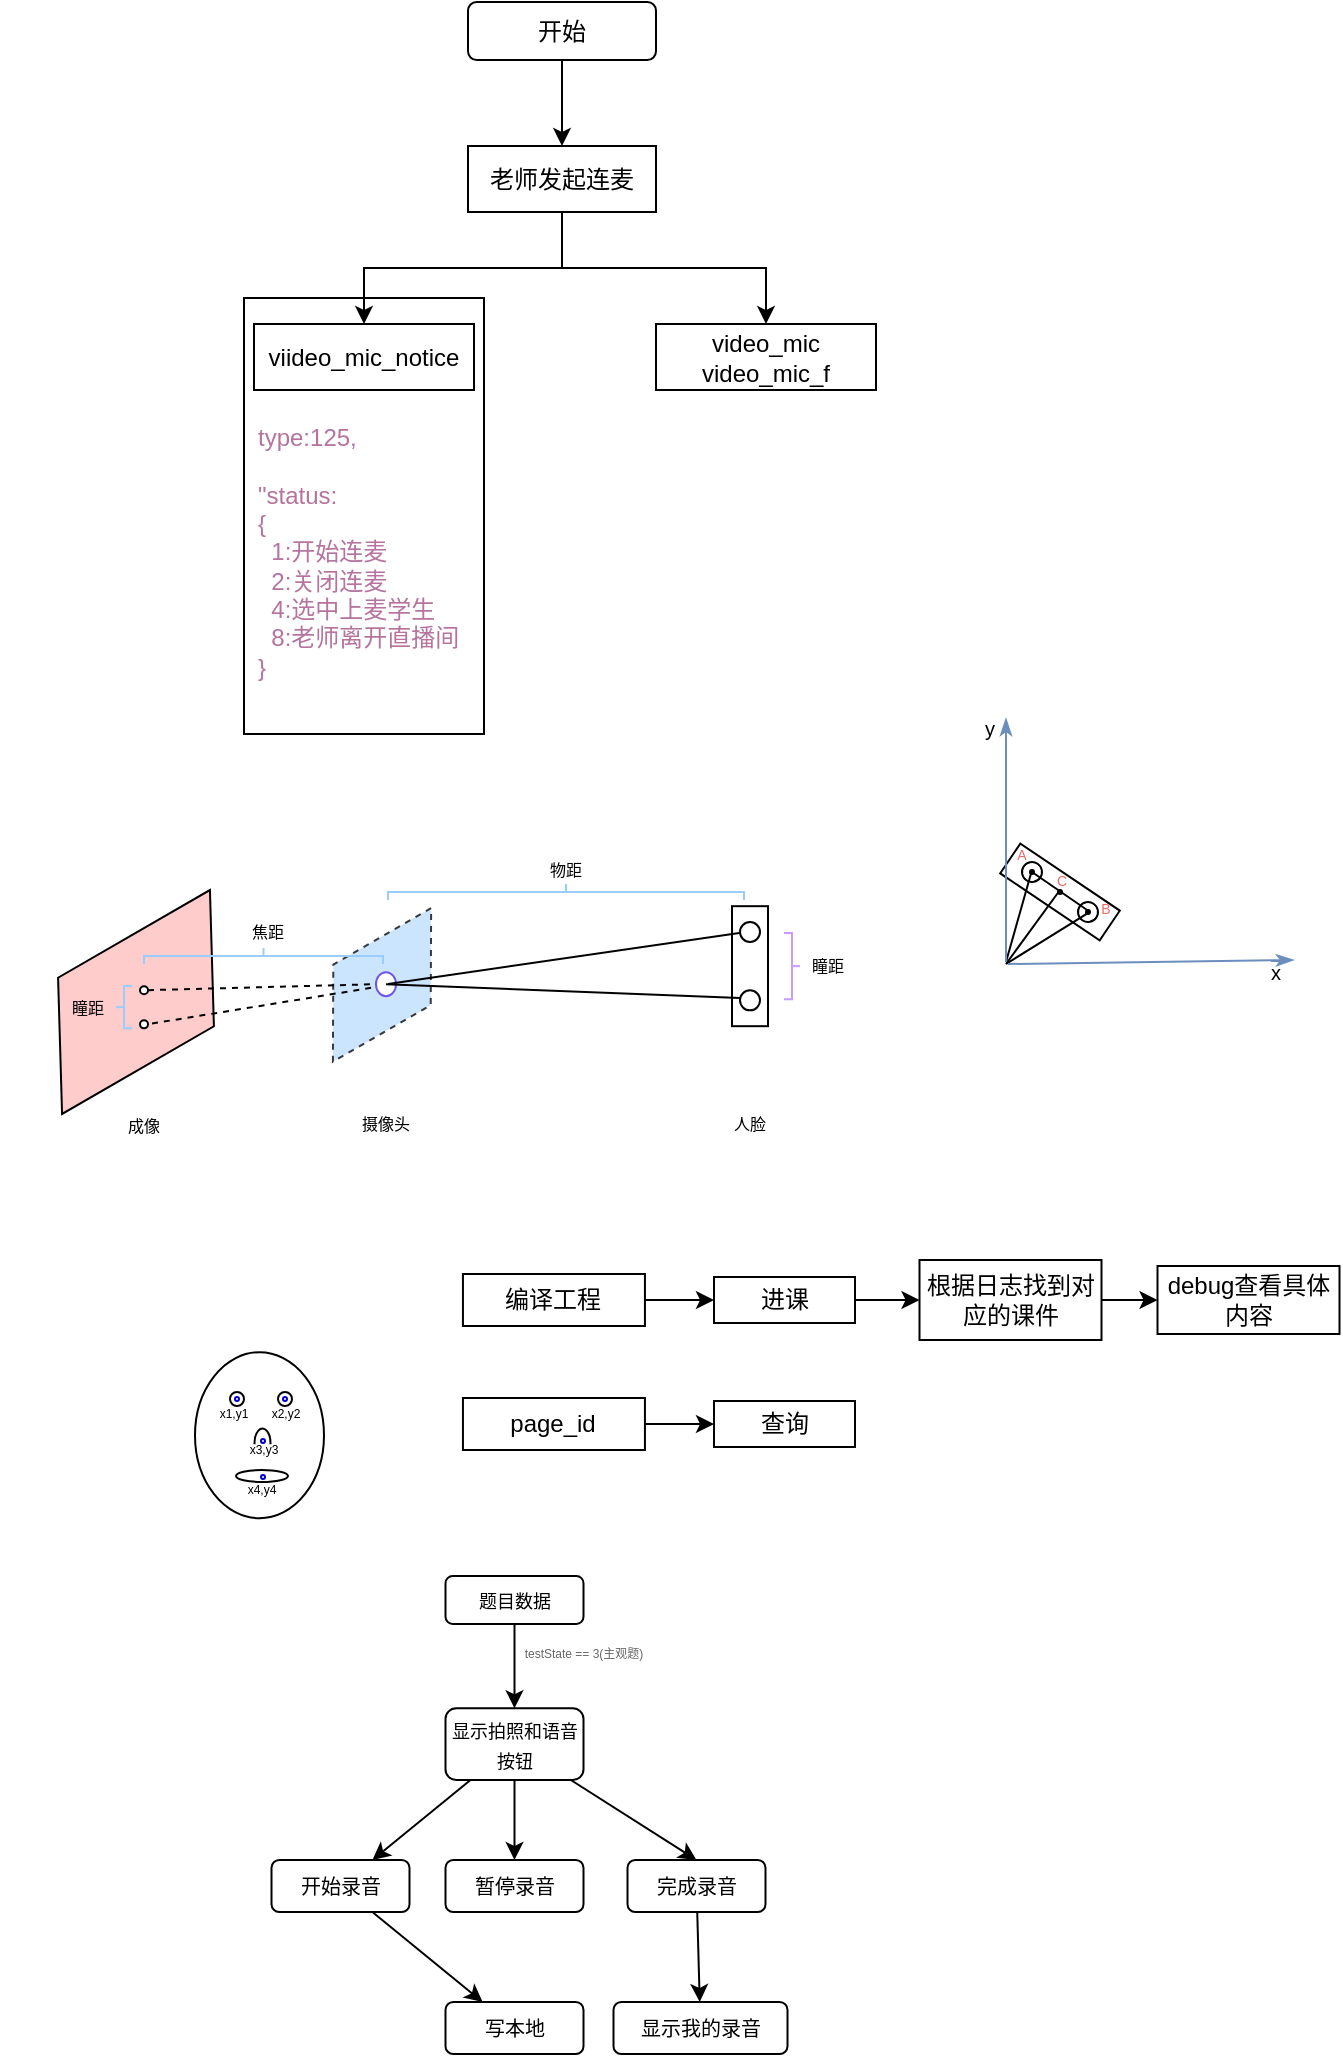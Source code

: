 <mxfile version="24.0.1" type="github">
  <diagram id="rG2bPAzRM2uypR8tDuPK" name="第 1 页">
    <mxGraphModel dx="710" dy="449" grid="0" gridSize="10" guides="1" tooltips="1" connect="1" arrows="1" fold="1" page="1" pageScale="1" pageWidth="827" pageHeight="1169" math="0" shadow="0">
      <root>
        <mxCell id="0" />
        <mxCell id="1" parent="0" />
        <mxCell id="AOaNKjkjyzzFQx9d7E9n-30" value="" style="rounded=0;whiteSpace=wrap;html=1;" parent="1" vertex="1">
          <mxGeometry x="464" y="511.09" width="18" height="60" as="geometry" />
        </mxCell>
        <mxCell id="QwRjlPLp69RYTndlWx4V-12" value="" style="rounded=0;whiteSpace=wrap;html=1;labelBackgroundColor=#FFFFFF;" parent="1" vertex="1">
          <mxGeometry x="220" y="207" width="120" height="218" as="geometry" />
        </mxCell>
        <mxCell id="QwRjlPLp69RYTndlWx4V-9" value="" style="edgeStyle=orthogonalEdgeStyle;rounded=0;orthogonalLoop=1;jettySize=auto;html=1;" parent="1" source="QwRjlPLp69RYTndlWx4V-2" target="QwRjlPLp69RYTndlWx4V-3" edge="1">
          <mxGeometry relative="1" as="geometry" />
        </mxCell>
        <mxCell id="QwRjlPLp69RYTndlWx4V-2" value="开始" style="rounded=1;whiteSpace=wrap;html=1;" parent="1" vertex="1">
          <mxGeometry x="332" y="59" width="94" height="29" as="geometry" />
        </mxCell>
        <mxCell id="QwRjlPLp69RYTndlWx4V-10" style="edgeStyle=orthogonalEdgeStyle;rounded=0;orthogonalLoop=1;jettySize=auto;html=1;" parent="1" source="QwRjlPLp69RYTndlWx4V-3" target="QwRjlPLp69RYTndlWx4V-7" edge="1">
          <mxGeometry relative="1" as="geometry" />
        </mxCell>
        <mxCell id="QwRjlPLp69RYTndlWx4V-11" style="edgeStyle=orthogonalEdgeStyle;rounded=0;orthogonalLoop=1;jettySize=auto;html=1;" parent="1" source="QwRjlPLp69RYTndlWx4V-3" target="QwRjlPLp69RYTndlWx4V-8" edge="1">
          <mxGeometry relative="1" as="geometry" />
        </mxCell>
        <mxCell id="QwRjlPLp69RYTndlWx4V-3" value="老师发起连麦" style="rounded=0;whiteSpace=wrap;html=1;" parent="1" vertex="1">
          <mxGeometry x="332" y="131" width="94" height="33" as="geometry" />
        </mxCell>
        <mxCell id="QwRjlPLp69RYTndlWx4V-7" value="viideo_mic_notice" style="rounded=0;whiteSpace=wrap;html=1;" parent="1" vertex="1">
          <mxGeometry x="225" y="220" width="110" height="33" as="geometry" />
        </mxCell>
        <mxCell id="QwRjlPLp69RYTndlWx4V-8" value="video_mic&lt;br&gt;video_mic_f" style="rounded=0;whiteSpace=wrap;html=1;" parent="1" vertex="1">
          <mxGeometry x="426" y="220" width="110" height="33" as="geometry" />
        </mxCell>
        <mxCell id="QwRjlPLp69RYTndlWx4V-14" value="&lt;div&gt;&lt;font color=&quot;#b5739d&quot;&gt;type:125,&amp;nbsp;&lt;/font&gt;&lt;/div&gt;&lt;div&gt;&lt;font color=&quot;#b5739d&quot;&gt;&amp;nbsp;&lt;/font&gt;&lt;/div&gt;&lt;div&gt;&lt;font color=&quot;#b5739d&quot;&gt;&quot;status:&lt;/font&gt;&lt;/div&gt;&lt;div&gt;&lt;font color=&quot;#b5739d&quot;&gt;{&lt;/font&gt;&lt;/div&gt;&lt;div&gt;&lt;font color=&quot;#b5739d&quot;&gt;&amp;nbsp; 1:开始连麦&lt;/font&gt;&lt;/div&gt;&lt;div&gt;&lt;font color=&quot;#b5739d&quot;&gt;&amp;nbsp; 2:关闭连麦&lt;/font&gt;&lt;/div&gt;&lt;div&gt;&lt;font color=&quot;#b5739d&quot;&gt;&amp;nbsp; 4:选中上麦学生&lt;/font&gt;&lt;/div&gt;&lt;div&gt;&lt;font color=&quot;#b5739d&quot;&gt;&amp;nbsp; 8:老师离开直播间&lt;/font&gt;&lt;/div&gt;&lt;div&gt;&lt;font color=&quot;#b5739d&quot;&gt;}&lt;/font&gt;&lt;/div&gt;" style="text;html=1;strokeColor=none;fillColor=none;align=left;verticalAlign=middle;whiteSpace=wrap;rounded=0;labelBackgroundColor=#FFFFFF;" parent="1" vertex="1">
          <mxGeometry x="225" y="257" width="107" height="154" as="geometry" />
        </mxCell>
        <mxCell id="AOaNKjkjyzzFQx9d7E9n-1" value="" style="shape=parallelogram;perimeter=parallelogramPerimeter;whiteSpace=wrap;html=1;fixedSize=1;rotation=-30;size=32.333;fillColor=#ffcccc;strokeColor=default;" parent="1" vertex="1">
          <mxGeometry x="106" y="529" width="120" height="60" as="geometry" />
        </mxCell>
        <mxCell id="AOaNKjkjyzzFQx9d7E9n-2" value="" style="shape=parallelogram;perimeter=parallelogramPerimeter;whiteSpace=wrap;html=1;fixedSize=1;rotation=-30;size=24.45;fillColor=#cce5ff;strokeColor=#36393d;dashed=1;" parent="1" vertex="1">
          <mxGeometry x="248.54" y="529.48" width="80.93" height="41.93" as="geometry" />
        </mxCell>
        <mxCell id="AOaNKjkjyzzFQx9d7E9n-11" value="" style="endArrow=none;dashed=1;html=1;rounded=0;endFill=0;startArrow=none;startFill=0;exitX=1;exitY=0;exitDx=0;exitDy=0;entryX=0;entryY=0.5;entryDx=0;entryDy=0;" parent="1" edge="1">
          <mxGeometry width="50" height="50" relative="1" as="geometry">
            <mxPoint x="174.004" y="569.766" as="sourcePoint" />
            <mxPoint x="288.59" y="551.09" as="targetPoint" />
          </mxGeometry>
        </mxCell>
        <mxCell id="AOaNKjkjyzzFQx9d7E9n-14" value="" style="ellipse;whiteSpace=wrap;html=1;strokeColor=#6f57e5;" parent="1" vertex="1">
          <mxGeometry x="286" y="544.09" width="10" height="12" as="geometry" />
        </mxCell>
        <mxCell id="AOaNKjkjyzzFQx9d7E9n-15" value="" style="rounded=0;orthogonalLoop=1;jettySize=auto;html=1;endArrow=none;endFill=0;exitX=1;exitY=0.5;exitDx=0;exitDy=0;" parent="1" edge="1">
          <mxGeometry relative="1" as="geometry">
            <mxPoint x="478" y="523" as="sourcePoint" />
            <mxPoint x="292" y="550" as="targetPoint" />
            <Array as="points" />
          </mxGeometry>
        </mxCell>
        <mxCell id="AOaNKjkjyzzFQx9d7E9n-21" value="摄像头" style="text;html=1;strokeColor=none;fillColor=none;align=center;verticalAlign=middle;whiteSpace=wrap;rounded=0;fontSize=8;" parent="1" vertex="1">
          <mxGeometry x="261" y="605" width="60" height="30" as="geometry" />
        </mxCell>
        <mxCell id="AOaNKjkjyzzFQx9d7E9n-22" value="&lt;font style=&quot;font-size: 8px;&quot;&gt;成像&lt;/font&gt;" style="text;html=1;strokeColor=none;fillColor=none;align=center;verticalAlign=middle;whiteSpace=wrap;rounded=0;" parent="1" vertex="1">
          <mxGeometry x="140" y="605" width="60" height="30" as="geometry" />
        </mxCell>
        <mxCell id="AOaNKjkjyzzFQx9d7E9n-24" value="" style="ellipse;whiteSpace=wrap;html=1;aspect=fixed;" parent="1" vertex="1">
          <mxGeometry x="468" y="519" width="10" height="10" as="geometry" />
        </mxCell>
        <mxCell id="AOaNKjkjyzzFQx9d7E9n-25" value="" style="ellipse;whiteSpace=wrap;html=1;aspect=fixed;" parent="1" vertex="1">
          <mxGeometry x="468" y="553.18" width="10" height="10" as="geometry" />
        </mxCell>
        <mxCell id="AOaNKjkjyzzFQx9d7E9n-31" value="" style="ellipse;whiteSpace=wrap;html=1;aspect=fixed;" parent="1" vertex="1">
          <mxGeometry x="168" y="568.18" width="4" height="4" as="geometry" />
        </mxCell>
        <mxCell id="AOaNKjkjyzzFQx9d7E9n-36" value="" style="endArrow=none;dashed=1;html=1;rounded=0;endFill=0;startArrow=none;startFill=0;exitX=1;exitY=0.5;exitDx=0;exitDy=0;entryX=0;entryY=0.5;entryDx=0;entryDy=0;" parent="1" source="AOaNKjkjyzzFQx9d7E9n-33" target="AOaNKjkjyzzFQx9d7E9n-14" edge="1">
          <mxGeometry width="50" height="50" relative="1" as="geometry">
            <mxPoint x="184.004" y="579.766" as="sourcePoint" />
            <mxPoint x="298.59" y="561.09" as="targetPoint" />
          </mxGeometry>
        </mxCell>
        <mxCell id="AOaNKjkjyzzFQx9d7E9n-33" value="" style="ellipse;whiteSpace=wrap;html=1;aspect=fixed;" parent="1" vertex="1">
          <mxGeometry x="168" y="551.09" width="4" height="4" as="geometry" />
        </mxCell>
        <mxCell id="AOaNKjkjyzzFQx9d7E9n-39" value="" style="strokeWidth=1;html=1;shape=mxgraph.flowchart.annotation_2;align=left;labelPosition=right;pointerEvents=1;rotation=90;fillColor=default;strokeColor=#99CCFF;" parent="1" vertex="1">
          <mxGeometry x="225.75" y="476.25" width="8" height="119.5" as="geometry" />
        </mxCell>
        <mxCell id="AOaNKjkjyzzFQx9d7E9n-37" value="" style="rounded=0;orthogonalLoop=1;jettySize=auto;html=1;endArrow=none;endFill=0;entryX=0;entryY=0.5;entryDx=0;entryDy=0;" parent="1" edge="1">
          <mxGeometry relative="1" as="geometry">
            <mxPoint x="468" y="557" as="sourcePoint" />
            <mxPoint x="291.0" y="550.09" as="targetPoint" />
            <Array as="points" />
          </mxGeometry>
        </mxCell>
        <mxCell id="AOaNKjkjyzzFQx9d7E9n-40" value="焦距" style="text;html=1;strokeColor=none;fillColor=none;align=center;verticalAlign=middle;whiteSpace=wrap;rounded=0;fontSize=8;" parent="1" vertex="1">
          <mxGeometry x="202" y="509" width="60" height="30" as="geometry" />
        </mxCell>
        <mxCell id="AOaNKjkjyzzFQx9d7E9n-41" value="" style="strokeWidth=1;html=1;shape=mxgraph.flowchart.annotation_2;align=left;labelPosition=right;pointerEvents=1;rotation=90;fillColor=default;strokeColor=#99CCFF;" parent="1" vertex="1">
          <mxGeometry x="377" y="415" width="8" height="178" as="geometry" />
        </mxCell>
        <mxCell id="AOaNKjkjyzzFQx9d7E9n-42" value="物距" style="text;html=1;strokeColor=none;fillColor=none;align=center;verticalAlign=middle;whiteSpace=wrap;rounded=0;fontSize=8;" parent="1" vertex="1">
          <mxGeometry x="351" y="478" width="60" height="30" as="geometry" />
        </mxCell>
        <mxCell id="AOaNKjkjyzzFQx9d7E9n-44" value="" style="strokeWidth=1;html=1;shape=mxgraph.flowchart.annotation_2;align=left;labelPosition=right;pointerEvents=1;rotation=-180;fillColor=default;strokeColor=#CC99FF;" parent="1" vertex="1">
          <mxGeometry x="490" y="524.5" width="8" height="33.18" as="geometry" />
        </mxCell>
        <mxCell id="AOaNKjkjyzzFQx9d7E9n-45" value="瞳距" style="text;html=1;strokeColor=none;fillColor=none;align=center;verticalAlign=middle;whiteSpace=wrap;rounded=0;fontSize=8;" parent="1" vertex="1">
          <mxGeometry x="482" y="526.09" width="60" height="30" as="geometry" />
        </mxCell>
        <mxCell id="AOaNKjkjyzzFQx9d7E9n-46" value="人脸" style="text;html=1;strokeColor=none;fillColor=none;align=center;verticalAlign=middle;whiteSpace=wrap;rounded=0;fontSize=8;" parent="1" vertex="1">
          <mxGeometry x="443" y="605" width="60" height="30" as="geometry" />
        </mxCell>
        <mxCell id="AOaNKjkjyzzFQx9d7E9n-51" value="瞳距" style="text;html=1;strokeColor=none;fillColor=none;align=center;verticalAlign=middle;whiteSpace=wrap;rounded=0;fontSize=8;" parent="1" vertex="1">
          <mxGeometry x="112" y="546.59" width="60" height="30" as="geometry" />
        </mxCell>
        <mxCell id="AOaNKjkjyzzFQx9d7E9n-50" value="" style="strokeWidth=1;html=1;shape=mxgraph.flowchart.annotation_2;align=left;labelPosition=right;pointerEvents=1;rotation=0;strokeColor=#99CCFF;" parent="1" vertex="1">
          <mxGeometry x="156" y="551" width="8" height="21.18" as="geometry" />
        </mxCell>
        <mxCell id="AOaNKjkjyzzFQx9d7E9n-55" value="" style="ellipse;whiteSpace=wrap;html=1;" parent="1" vertex="1">
          <mxGeometry x="195.5" y="734.12" width="64.5" height="83" as="geometry" />
        </mxCell>
        <mxCell id="AOaNKjkjyzzFQx9d7E9n-58" value="" style="ellipse;whiteSpace=wrap;html=1;aspect=fixed;fillColor=none;" parent="1" vertex="1">
          <mxGeometry x="213" y="754" width="7" height="7" as="geometry" />
        </mxCell>
        <mxCell id="AOaNKjkjyzzFQx9d7E9n-60" value="" style="ellipse;whiteSpace=wrap;html=1;aspect=fixed;fillColor=none;" parent="1" vertex="1">
          <mxGeometry x="237" y="754" width="7" height="7" as="geometry" />
        </mxCell>
        <mxCell id="AOaNKjkjyzzFQx9d7E9n-61" value="" style="verticalLabelPosition=bottom;verticalAlign=top;html=1;shape=mxgraph.basic.arc;startAngle=0.49;endAngle=0.011;rotation=90;" parent="1" vertex="1">
          <mxGeometry x="221.87" y="775.62" width="14.75" height="8" as="geometry" />
        </mxCell>
        <mxCell id="AOaNKjkjyzzFQx9d7E9n-63" value="" style="ellipse;whiteSpace=wrap;html=1;" parent="1" vertex="1">
          <mxGeometry x="216" y="793" width="26" height="6" as="geometry" />
        </mxCell>
        <mxCell id="AOaNKjkjyzzFQx9d7E9n-65" value="" style="ellipse;whiteSpace=wrap;html=1;aspect=fixed;fillColor=none;strokeColor=#0000CC;strokeWidth=2;" parent="1" vertex="1">
          <mxGeometry x="229" y="796" width="1" height="1" as="geometry" />
        </mxCell>
        <mxCell id="AOaNKjkjyzzFQx9d7E9n-68" value="" style="ellipse;whiteSpace=wrap;html=1;aspect=fixed;fillColor=none;strokeColor=#0000CC;strokeWidth=2;" parent="1" vertex="1">
          <mxGeometry x="229" y="778" width="1" height="1" as="geometry" />
        </mxCell>
        <mxCell id="AOaNKjkjyzzFQx9d7E9n-69" value="" style="ellipse;whiteSpace=wrap;html=1;aspect=fixed;fillColor=none;strokeColor=#0000CC;strokeWidth=2;" parent="1" vertex="1">
          <mxGeometry x="240" y="757" width="1" height="1" as="geometry" />
        </mxCell>
        <mxCell id="AOaNKjkjyzzFQx9d7E9n-70" value="" style="ellipse;whiteSpace=wrap;html=1;aspect=fixed;fillColor=none;strokeColor=#0000CC;strokeWidth=2;" parent="1" vertex="1">
          <mxGeometry x="216" y="757" width="1" height="1" as="geometry" />
        </mxCell>
        <mxCell id="AOaNKjkjyzzFQx9d7E9n-71" value="x1,y1" style="text;html=1;strokeColor=none;fillColor=none;align=center;verticalAlign=middle;whiteSpace=wrap;rounded=0;fontSize=6;" parent="1" vertex="1">
          <mxGeometry x="202" y="758" width="26" height="14" as="geometry" />
        </mxCell>
        <mxCell id="AOaNKjkjyzzFQx9d7E9n-72" value="x2,y2" style="text;html=1;strokeColor=none;fillColor=none;align=center;verticalAlign=middle;whiteSpace=wrap;rounded=0;fontSize=6;" parent="1" vertex="1">
          <mxGeometry x="227.5" y="758" width="26" height="14" as="geometry" />
        </mxCell>
        <mxCell id="AOaNKjkjyzzFQx9d7E9n-73" value="x3,y3" style="text;html=1;strokeColor=none;fillColor=none;align=center;verticalAlign=middle;whiteSpace=wrap;rounded=0;fontSize=6;" parent="1" vertex="1">
          <mxGeometry x="217" y="776.12" width="26" height="14" as="geometry" />
        </mxCell>
        <mxCell id="AOaNKjkjyzzFQx9d7E9n-74" value="x4,y4" style="text;html=1;strokeColor=none;fillColor=none;align=center;verticalAlign=middle;whiteSpace=wrap;rounded=0;fontSize=6;" parent="1" vertex="1">
          <mxGeometry x="216" y="796.12" width="26" height="14" as="geometry" />
        </mxCell>
        <mxCell id="UOp2ALvOVjHaHHQ98OeW-10" style="edgeStyle=orthogonalEdgeStyle;rounded=0;orthogonalLoop=1;jettySize=auto;html=1;" parent="1" source="UOp2ALvOVjHaHHQ98OeW-1" target="UOp2ALvOVjHaHHQ98OeW-2" edge="1">
          <mxGeometry relative="1" as="geometry" />
        </mxCell>
        <mxCell id="UOp2ALvOVjHaHHQ98OeW-1" value="&lt;font style=&quot;font-size: 9px;&quot;&gt;题目数据&lt;/font&gt;" style="rounded=1;whiteSpace=wrap;html=1;" parent="1" vertex="1">
          <mxGeometry x="320.75" y="846" width="69" height="24" as="geometry" />
        </mxCell>
        <mxCell id="UOp2ALvOVjHaHHQ98OeW-11" style="rounded=0;orthogonalLoop=1;jettySize=auto;html=1;" parent="1" source="UOp2ALvOVjHaHHQ98OeW-2" target="UOp2ALvOVjHaHHQ98OeW-5" edge="1">
          <mxGeometry relative="1" as="geometry" />
        </mxCell>
        <mxCell id="UOp2ALvOVjHaHHQ98OeW-2" value="&lt;font style=&quot;font-size: 9px;&quot;&gt;显示拍照和语音按钮&lt;/font&gt;" style="rounded=1;whiteSpace=wrap;html=1;" parent="1" vertex="1">
          <mxGeometry x="320.75" y="912.12" width="69" height="35.88" as="geometry" />
        </mxCell>
        <mxCell id="UOp2ALvOVjHaHHQ98OeW-3" value="&lt;font color=&quot;#666666&quot; style=&quot;font-size: 6px;&quot;&gt;testState == 3(主观题)&lt;/font&gt;" style="text;html=1;strokeColor=none;fillColor=none;align=center;verticalAlign=middle;whiteSpace=wrap;rounded=0;" parent="1" vertex="1">
          <mxGeometry x="342.75" y="868.12" width="94" height="30" as="geometry" />
        </mxCell>
        <mxCell id="UOp2ALvOVjHaHHQ98OeW-8" style="rounded=0;orthogonalLoop=1;jettySize=auto;html=1;" parent="1" source="UOp2ALvOVjHaHHQ98OeW-4" target="UOp2ALvOVjHaHHQ98OeW-7" edge="1">
          <mxGeometry relative="1" as="geometry" />
        </mxCell>
        <mxCell id="UOp2ALvOVjHaHHQ98OeW-4" value="&lt;font size=&quot;1&quot;&gt;开始录音&lt;/font&gt;" style="rounded=1;whiteSpace=wrap;html=1;" parent="1" vertex="1">
          <mxGeometry x="233.75" y="988" width="69" height="26" as="geometry" />
        </mxCell>
        <mxCell id="UOp2ALvOVjHaHHQ98OeW-5" value="&lt;font size=&quot;1&quot;&gt;暂停录音&lt;/font&gt;" style="rounded=1;whiteSpace=wrap;html=1;" parent="1" vertex="1">
          <mxGeometry x="320.75" y="988" width="69" height="26" as="geometry" />
        </mxCell>
        <mxCell id="UOp2ALvOVjHaHHQ98OeW-17" style="rounded=0;orthogonalLoop=1;jettySize=auto;html=1;" parent="1" source="UOp2ALvOVjHaHHQ98OeW-6" target="UOp2ALvOVjHaHHQ98OeW-16" edge="1">
          <mxGeometry relative="1" as="geometry" />
        </mxCell>
        <mxCell id="UOp2ALvOVjHaHHQ98OeW-6" value="&lt;font size=&quot;1&quot;&gt;完成录音&lt;/font&gt;" style="rounded=1;whiteSpace=wrap;html=1;" parent="1" vertex="1">
          <mxGeometry x="411.75" y="988" width="69" height="26" as="geometry" />
        </mxCell>
        <mxCell id="UOp2ALvOVjHaHHQ98OeW-7" value="&lt;font size=&quot;1&quot;&gt;写本地&lt;/font&gt;" style="rounded=1;whiteSpace=wrap;html=1;" parent="1" vertex="1">
          <mxGeometry x="320.75" y="1059" width="69" height="26" as="geometry" />
        </mxCell>
        <mxCell id="UOp2ALvOVjHaHHQ98OeW-13" value="" style="endArrow=classic;html=1;rounded=0;" parent="1" source="UOp2ALvOVjHaHHQ98OeW-2" target="UOp2ALvOVjHaHHQ98OeW-4" edge="1">
          <mxGeometry width="50" height="50" relative="1" as="geometry">
            <mxPoint x="253.75" y="958" as="sourcePoint" />
            <mxPoint x="303.75" y="908" as="targetPoint" />
          </mxGeometry>
        </mxCell>
        <mxCell id="UOp2ALvOVjHaHHQ98OeW-14" value="" style="endArrow=classic;html=1;rounded=0;entryX=0.5;entryY=0;entryDx=0;entryDy=0;" parent="1" source="UOp2ALvOVjHaHHQ98OeW-2" target="UOp2ALvOVjHaHHQ98OeW-6" edge="1">
          <mxGeometry width="50" height="50" relative="1" as="geometry">
            <mxPoint x="403.75" y="965" as="sourcePoint" />
            <mxPoint x="453.75" y="915" as="targetPoint" />
          </mxGeometry>
        </mxCell>
        <mxCell id="UOp2ALvOVjHaHHQ98OeW-16" value="&lt;font size=&quot;1&quot;&gt;显示我的录音&lt;/font&gt;" style="rounded=1;whiteSpace=wrap;html=1;" parent="1" vertex="1">
          <mxGeometry x="404.75" y="1059" width="87" height="26" as="geometry" />
        </mxCell>
        <mxCell id="UuBfjckO5W-OTeQVETsn-4" value="" style="group;rotation=124;" parent="1" vertex="1" connectable="0">
          <mxGeometry x="619" y="474" width="40" height="60" as="geometry" />
        </mxCell>
        <mxCell id="UuBfjckO5W-OTeQVETsn-1" value="" style="rounded=0;whiteSpace=wrap;html=1;rotation=124;" parent="UuBfjckO5W-OTeQVETsn-4" vertex="1">
          <mxGeometry width="18" height="60" as="geometry" />
        </mxCell>
        <mxCell id="UuBfjckO5W-OTeQVETsn-2" value="" style="ellipse;whiteSpace=wrap;html=1;aspect=fixed;rotation=124;" parent="UuBfjckO5W-OTeQVETsn-4" vertex="1">
          <mxGeometry x="18" y="35" width="10" height="10" as="geometry" />
        </mxCell>
        <mxCell id="UuBfjckO5W-OTeQVETsn-3" value="" style="ellipse;whiteSpace=wrap;html=1;aspect=fixed;rotation=124;" parent="UuBfjckO5W-OTeQVETsn-4" vertex="1">
          <mxGeometry x="-10" y="15" width="10" height="10" as="geometry" />
        </mxCell>
        <mxCell id="UuBfjckO5W-OTeQVETsn-12" value="" style="verticalLabelPosition=bottom;verticalAlign=top;html=1;shape=mxgraph.flowchart.on-page_reference;gradientColor=none;fillColor=#000000;" parent="UuBfjckO5W-OTeQVETsn-4" vertex="1">
          <mxGeometry x="-6" y="19" width="2" height="2" as="geometry" />
        </mxCell>
        <mxCell id="UuBfjckO5W-OTeQVETsn-15" value="" style="verticalLabelPosition=bottom;verticalAlign=top;html=1;shape=mxgraph.flowchart.on-page_reference;gradientColor=none;fillColor=#000000;" parent="UuBfjckO5W-OTeQVETsn-4" vertex="1">
          <mxGeometry x="22" y="39" width="2" height="2" as="geometry" />
        </mxCell>
        <mxCell id="UuBfjckO5W-OTeQVETsn-28" value="" style="verticalLabelPosition=bottom;verticalAlign=top;html=1;shape=mxgraph.flowchart.on-page_reference;fillColor=#000000;" parent="UuBfjckO5W-OTeQVETsn-4" vertex="1">
          <mxGeometry x="8" y="29" width="2" height="2" as="geometry" />
        </mxCell>
        <mxCell id="UuBfjckO5W-OTeQVETsn-17" value="B" style="text;html=1;strokeColor=none;fillColor=none;align=center;verticalAlign=middle;whiteSpace=wrap;rounded=0;fontSize=7;fontColor=#EA6B66;" parent="UuBfjckO5W-OTeQVETsn-4" vertex="1">
          <mxGeometry x="26" y="35" width="12" height="8" as="geometry" />
        </mxCell>
        <mxCell id="UuBfjckO5W-OTeQVETsn-25" value="C" style="text;html=1;strokeColor=none;fillColor=none;align=center;verticalAlign=middle;whiteSpace=wrap;rounded=0;fontSize=7;fontColor=#EA6B66;" parent="UuBfjckO5W-OTeQVETsn-4" vertex="1">
          <mxGeometry x="2" y="20" width="16" height="9" as="geometry" />
        </mxCell>
        <mxCell id="UuBfjckO5W-OTeQVETsn-5" value="" style="endArrow=none;html=1;strokeWidth=1;rounded=0;" parent="1" edge="1">
          <mxGeometry width="50" height="50" relative="1" as="geometry">
            <mxPoint x="601" y="539" as="sourcePoint" />
            <mxPoint x="614" y="493" as="targetPoint" />
          </mxGeometry>
        </mxCell>
        <mxCell id="UuBfjckO5W-OTeQVETsn-6" value="" style="endArrow=none;html=1;strokeWidth=1;rounded=0;entryX=0.5;entryY=0;entryDx=0;entryDy=0;" parent="1" edge="1">
          <mxGeometry width="50" height="50" relative="1" as="geometry">
            <mxPoint x="601" y="540" as="sourcePoint" />
            <mxPoint x="643.145" y="513.796" as="targetPoint" />
          </mxGeometry>
        </mxCell>
        <mxCell id="UuBfjckO5W-OTeQVETsn-8" value="" style="endArrow=none;html=1;strokeWidth=1;rounded=0;" parent="1" edge="1">
          <mxGeometry width="50" height="50" relative="1" as="geometry">
            <mxPoint x="601" y="540" as="sourcePoint" />
            <mxPoint x="628" y="503" as="targetPoint" />
          </mxGeometry>
        </mxCell>
        <mxCell id="UuBfjckO5W-OTeQVETsn-9" value="" style="endArrow=none;html=1;rounded=0;" parent="1" edge="1">
          <mxGeometry width="50" height="50" relative="1" as="geometry">
            <mxPoint x="614" y="494" as="sourcePoint" />
            <mxPoint x="643" y="514" as="targetPoint" />
          </mxGeometry>
        </mxCell>
        <mxCell id="UuBfjckO5W-OTeQVETsn-10" value="" style="endArrow=classicThin;html=1;rounded=0;endFill=1;fillColor=#dae8fc;strokeColor=#6c8ebf;" parent="1" edge="1">
          <mxGeometry width="50" height="50" relative="1" as="geometry">
            <mxPoint x="601" y="539" as="sourcePoint" />
            <mxPoint x="601" y="417" as="targetPoint" />
          </mxGeometry>
        </mxCell>
        <mxCell id="UuBfjckO5W-OTeQVETsn-11" value="" style="endArrow=classicThin;html=1;rounded=0;startArrow=none;startFill=0;endFill=1;fillColor=#dae8fc;strokeColor=#6c8ebf;" parent="1" edge="1">
          <mxGeometry width="50" height="50" relative="1" as="geometry">
            <mxPoint x="602" y="540" as="sourcePoint" />
            <mxPoint x="745" y="538" as="targetPoint" />
          </mxGeometry>
        </mxCell>
        <mxCell id="UuBfjckO5W-OTeQVETsn-16" value="A" style="text;html=1;strokeColor=none;fillColor=none;align=center;verticalAlign=middle;whiteSpace=wrap;rounded=0;fontSize=7;fontColor=#EA6B66;" parent="1" vertex="1">
          <mxGeometry x="597" y="481" width="24" height="10" as="geometry" />
        </mxCell>
        <mxCell id="UuBfjckO5W-OTeQVETsn-18" value="y" style="text;html=1;strokeColor=none;fillColor=none;align=center;verticalAlign=middle;whiteSpace=wrap;rounded=0;fontSize=10;" parent="1" vertex="1">
          <mxGeometry x="563" y="407" width="60" height="30" as="geometry" />
        </mxCell>
        <mxCell id="UuBfjckO5W-OTeQVETsn-19" value="x" style="text;html=1;strokeColor=none;fillColor=none;align=center;verticalAlign=middle;whiteSpace=wrap;rounded=0;fontSize=10;" parent="1" vertex="1">
          <mxGeometry x="706" y="529.48" width="60" height="30" as="geometry" />
        </mxCell>
        <mxCell id="UuBfjckO5W-OTeQVETsn-21" value="" style="ellipse;whiteSpace=wrap;html=1;align=center;aspect=fixed;fillColor=none;strokeColor=none;resizable=0;perimeter=centerPerimeter;rotatable=0;allowArrows=0;points=[];outlineConnect=1;" parent="1" vertex="1">
          <mxGeometry x="540" y="509" width="10" height="10" as="geometry" />
        </mxCell>
        <mxCell id="TnevKRna64bf6ai92Ijv-8" style="edgeStyle=orthogonalEdgeStyle;rounded=0;orthogonalLoop=1;jettySize=auto;html=1;" edge="1" parent="1" source="TnevKRna64bf6ai92Ijv-1" target="TnevKRna64bf6ai92Ijv-2">
          <mxGeometry relative="1" as="geometry" />
        </mxCell>
        <mxCell id="TnevKRna64bf6ai92Ijv-1" value="编译工程" style="rounded=0;whiteSpace=wrap;html=1;" vertex="1" parent="1">
          <mxGeometry x="329.47" y="695" width="91" height="26" as="geometry" />
        </mxCell>
        <mxCell id="TnevKRna64bf6ai92Ijv-10" style="edgeStyle=orthogonalEdgeStyle;rounded=0;orthogonalLoop=1;jettySize=auto;html=1;" edge="1" parent="1" source="TnevKRna64bf6ai92Ijv-2" target="TnevKRna64bf6ai92Ijv-3">
          <mxGeometry relative="1" as="geometry" />
        </mxCell>
        <mxCell id="TnevKRna64bf6ai92Ijv-2" value="进课" style="rounded=0;whiteSpace=wrap;html=1;" vertex="1" parent="1">
          <mxGeometry x="455" y="696.5" width="70.5" height="23" as="geometry" />
        </mxCell>
        <mxCell id="TnevKRna64bf6ai92Ijv-12" style="edgeStyle=orthogonalEdgeStyle;rounded=0;orthogonalLoop=1;jettySize=auto;html=1;" edge="1" parent="1" source="TnevKRna64bf6ai92Ijv-3" target="TnevKRna64bf6ai92Ijv-4">
          <mxGeometry relative="1" as="geometry" />
        </mxCell>
        <mxCell id="TnevKRna64bf6ai92Ijv-3" value="根据日志找到对应的课件" style="rounded=0;whiteSpace=wrap;html=1;" vertex="1" parent="1">
          <mxGeometry x="557.75" y="688" width="91" height="40" as="geometry" />
        </mxCell>
        <mxCell id="TnevKRna64bf6ai92Ijv-4" value="debug查看具体内容" style="rounded=0;whiteSpace=wrap;html=1;" vertex="1" parent="1">
          <mxGeometry x="676.75" y="691" width="91" height="34" as="geometry" />
        </mxCell>
        <mxCell id="TnevKRna64bf6ai92Ijv-15" style="edgeStyle=orthogonalEdgeStyle;rounded=0;orthogonalLoop=1;jettySize=auto;html=1;" edge="1" parent="1" source="TnevKRna64bf6ai92Ijv-13" target="TnevKRna64bf6ai92Ijv-14">
          <mxGeometry relative="1" as="geometry" />
        </mxCell>
        <mxCell id="TnevKRna64bf6ai92Ijv-13" value="page_id" style="rounded=0;whiteSpace=wrap;html=1;" vertex="1" parent="1">
          <mxGeometry x="329.47" y="757" width="91" height="26" as="geometry" />
        </mxCell>
        <mxCell id="TnevKRna64bf6ai92Ijv-14" value="查询" style="rounded=0;whiteSpace=wrap;html=1;" vertex="1" parent="1">
          <mxGeometry x="455" y="758.5" width="70.5" height="23" as="geometry" />
        </mxCell>
      </root>
    </mxGraphModel>
  </diagram>
</mxfile>
